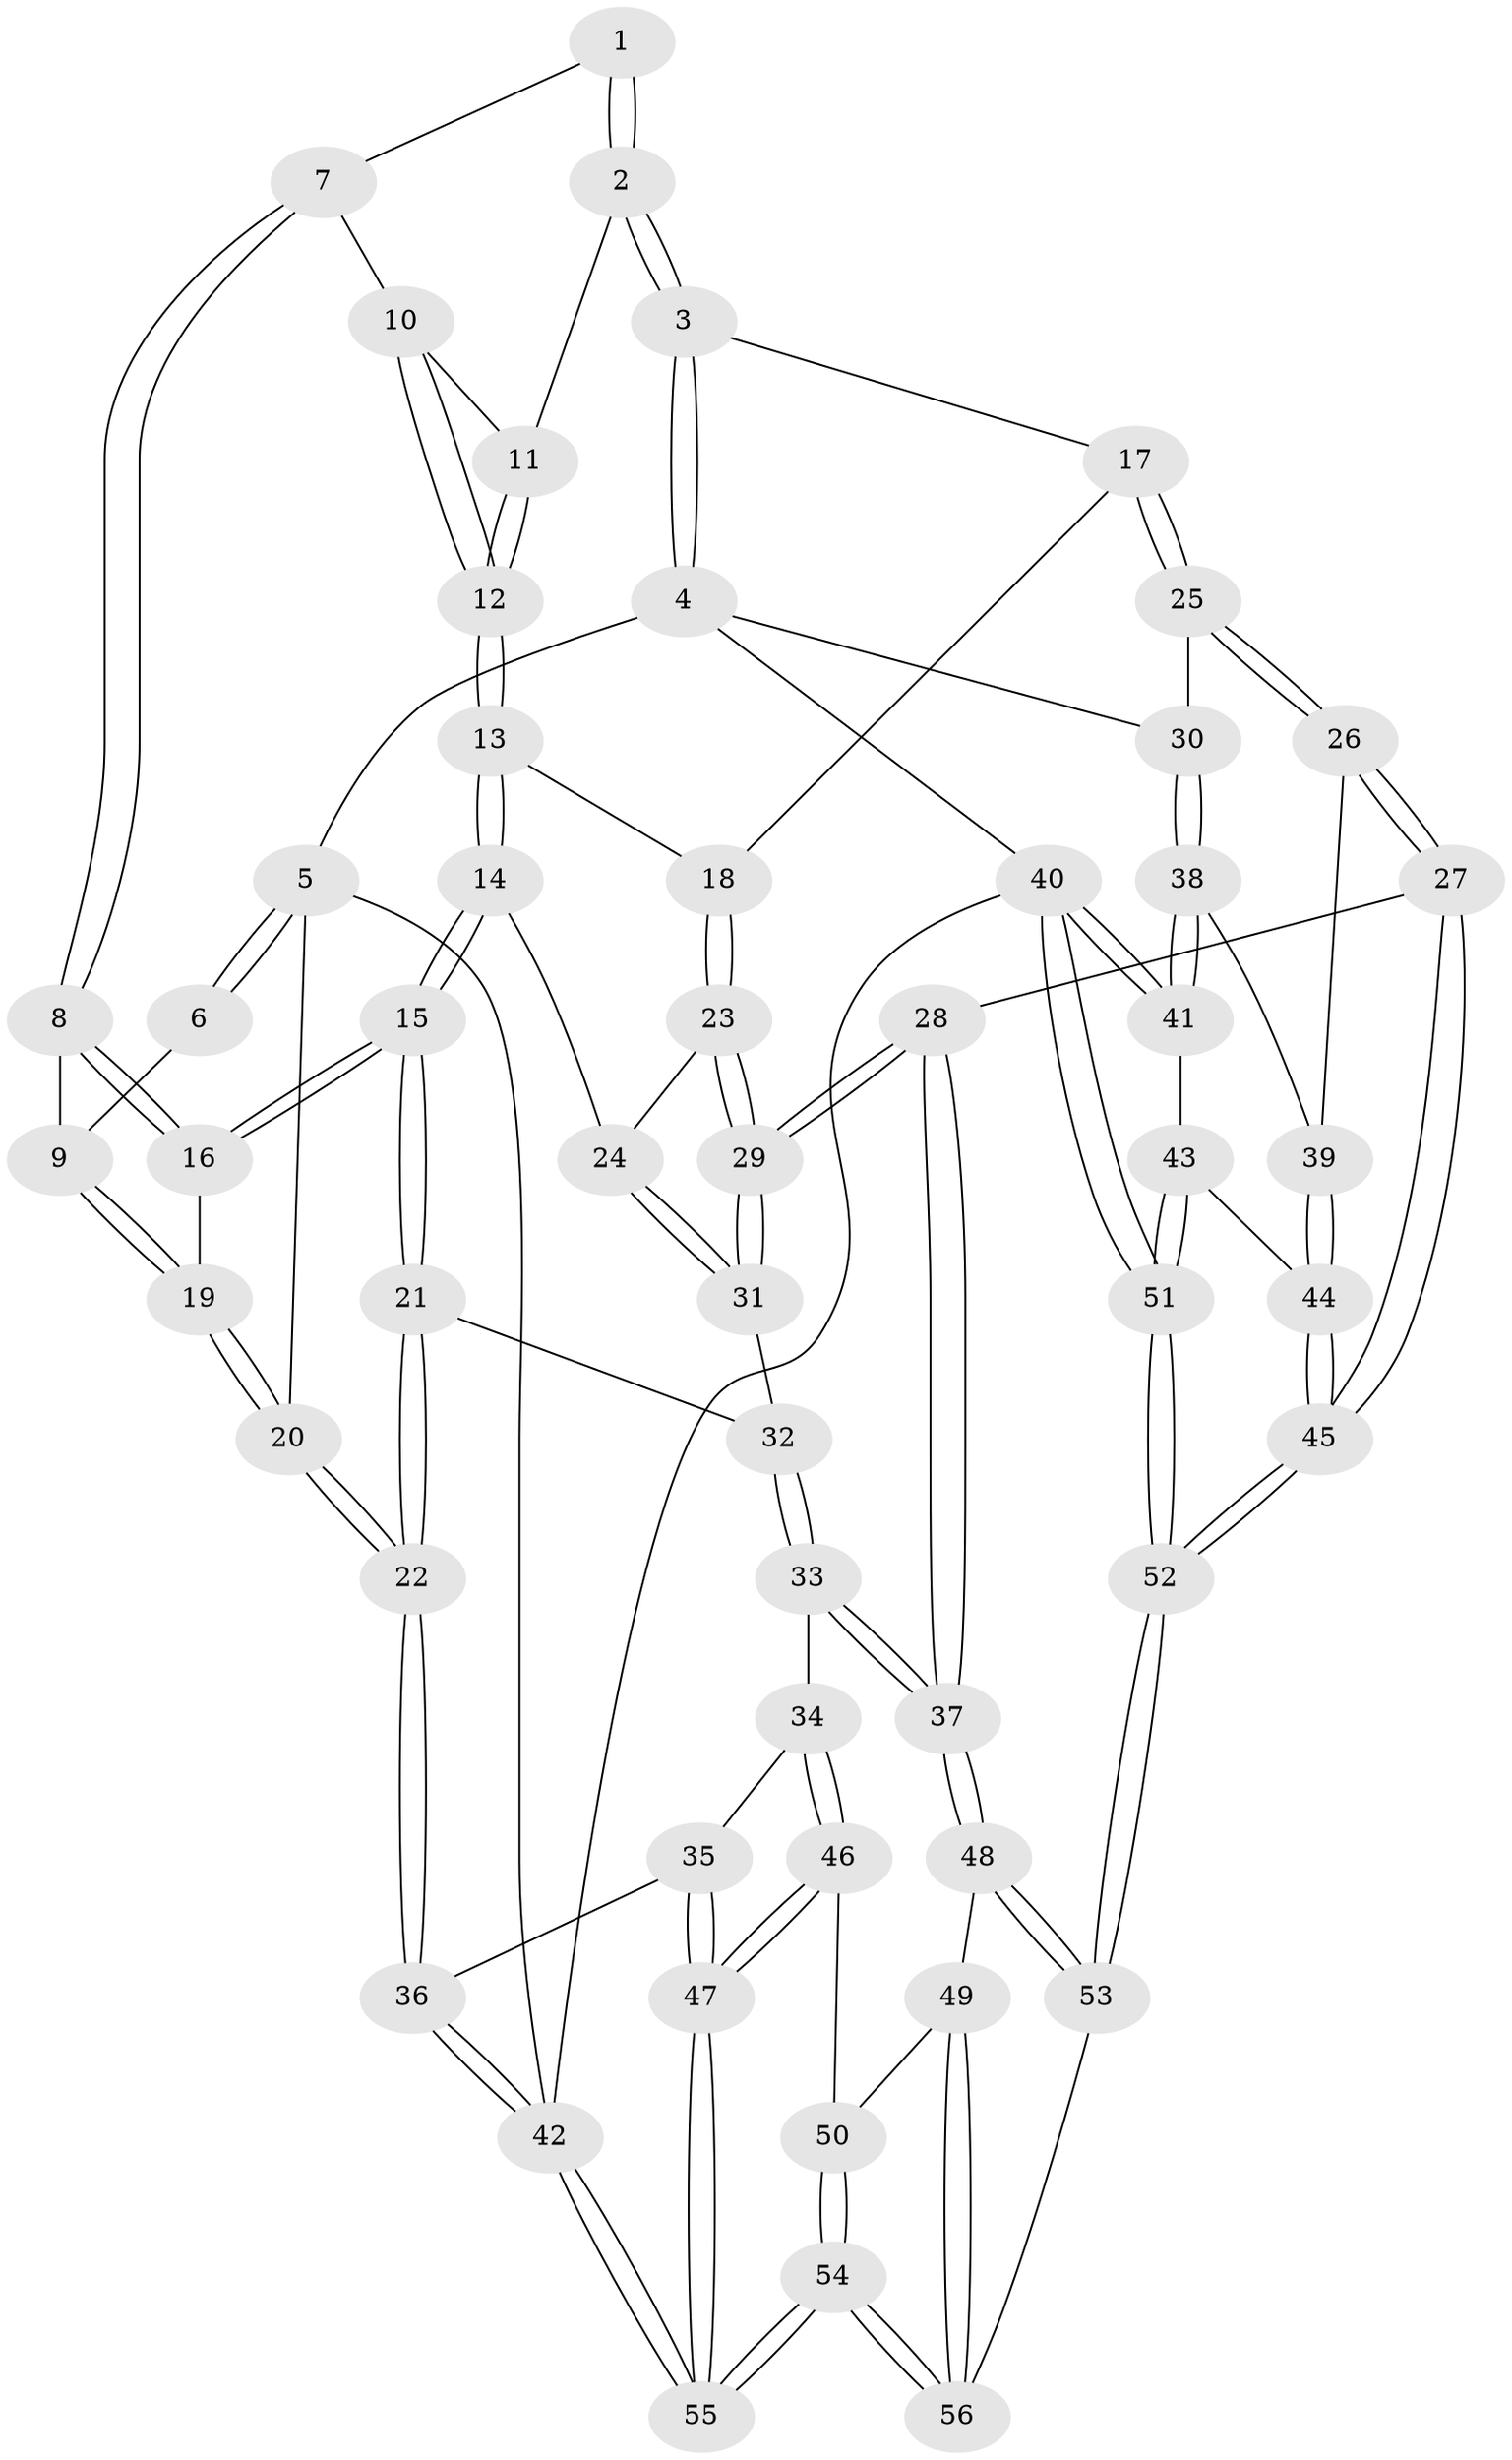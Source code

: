 // Generated by graph-tools (version 1.1) at 2025/51/03/09/25 03:51:06]
// undirected, 56 vertices, 137 edges
graph export_dot {
graph [start="1"]
  node [color=gray90,style=filled];
  1 [pos="+0.24749768190979843+0"];
  2 [pos="+0.704839209898621+0"];
  3 [pos="+0.7285870803108891+0"];
  4 [pos="+1+0"];
  5 [pos="+0+0"];
  6 [pos="+0+0"];
  7 [pos="+0.2756590174871023+0.04908964788657299"];
  8 [pos="+0.18885573812548181+0.2238541789004928"];
  9 [pos="+0.12652757743210732+0.1542181460995368"];
  10 [pos="+0.314165460569111+0.06599219048514808"];
  11 [pos="+0.479886452990374+0.06983223632474189"];
  12 [pos="+0.4234092694227136+0.20542308713297722"];
  13 [pos="+0.41540568975697856+0.2678107004319193"];
  14 [pos="+0.3186000216475119+0.3066326578171672"];
  15 [pos="+0.21599143761293577+0.33742811424021296"];
  16 [pos="+0.19306925602960048+0.25301497448620547"];
  17 [pos="+0.5789237802704541+0.3139609864768149"];
  18 [pos="+0.5619871108227947+0.3143020054109935"];
  19 [pos="+0+0.13353444224569497"];
  20 [pos="+0+0.11274029482658372"];
  21 [pos="+0.1808598140405017+0.4060931579870556"];
  22 [pos="+0+0.48814651178152646"];
  23 [pos="+0.47840366264510176+0.4588964180394743"];
  24 [pos="+0.45784007406108906+0.4502020160231732"];
  25 [pos="+0.7004608321019956+0.40004982320192933"];
  26 [pos="+0.6144388767868356+0.6296788847936214"];
  27 [pos="+0.5738800144392114+0.6774382217078243"];
  28 [pos="+0.48191760172614034+0.6832867131505881"];
  29 [pos="+0.47725437293220657+0.6767950464441823"];
  30 [pos="+1+0.32215206934687785"];
  31 [pos="+0.2167760484854933+0.45727318140206413"];
  32 [pos="+0.20950302505053062+0.4519420484208641"];
  33 [pos="+0.17341994753860213+0.7020941466379486"];
  34 [pos="+0.14967018373242924+0.7248899853787846"];
  35 [pos="+0.09335629085301242+0.7227677883561827"];
  36 [pos="+0+0.6109060833182334"];
  37 [pos="+0.4239261928275021+0.7581599722598679"];
  38 [pos="+1+0.49726939425055294"];
  39 [pos="+0.8775166817313149+0.6188899705558261"];
  40 [pos="+1+1"];
  41 [pos="+1+0.6760324281303443"];
  42 [pos="+0+1"];
  43 [pos="+0.8935384804838311+0.7942139011540165"];
  44 [pos="+0.8168968540241448+0.7746080272591608"];
  45 [pos="+0.705824267698958+0.8237563681830816"];
  46 [pos="+0.1621182719662374+0.7795296928543128"];
  47 [pos="+0.052161445185008065+0.8687964628470104"];
  48 [pos="+0.42291298583046977+0.76098110368748"];
  49 [pos="+0.35515736660382896+0.8396446581745756"];
  50 [pos="+0.19889219247640724+0.8458755704835911"];
  51 [pos="+1+1"];
  52 [pos="+0.757338819503968+1"];
  53 [pos="+0.6311798318543708+1"];
  54 [pos="+0+1"];
  55 [pos="+0+1"];
  56 [pos="+0.29017481769851156+1"];
  1 -- 2;
  1 -- 2;
  1 -- 7;
  2 -- 3;
  2 -- 3;
  2 -- 11;
  3 -- 4;
  3 -- 4;
  3 -- 17;
  4 -- 5;
  4 -- 30;
  4 -- 40;
  5 -- 6;
  5 -- 6;
  5 -- 20;
  5 -- 42;
  6 -- 9;
  7 -- 8;
  7 -- 8;
  7 -- 10;
  8 -- 9;
  8 -- 16;
  8 -- 16;
  9 -- 19;
  9 -- 19;
  10 -- 11;
  10 -- 12;
  10 -- 12;
  11 -- 12;
  11 -- 12;
  12 -- 13;
  12 -- 13;
  13 -- 14;
  13 -- 14;
  13 -- 18;
  14 -- 15;
  14 -- 15;
  14 -- 24;
  15 -- 16;
  15 -- 16;
  15 -- 21;
  15 -- 21;
  16 -- 19;
  17 -- 18;
  17 -- 25;
  17 -- 25;
  18 -- 23;
  18 -- 23;
  19 -- 20;
  19 -- 20;
  20 -- 22;
  20 -- 22;
  21 -- 22;
  21 -- 22;
  21 -- 32;
  22 -- 36;
  22 -- 36;
  23 -- 24;
  23 -- 29;
  23 -- 29;
  24 -- 31;
  24 -- 31;
  25 -- 26;
  25 -- 26;
  25 -- 30;
  26 -- 27;
  26 -- 27;
  26 -- 39;
  27 -- 28;
  27 -- 45;
  27 -- 45;
  28 -- 29;
  28 -- 29;
  28 -- 37;
  28 -- 37;
  29 -- 31;
  29 -- 31;
  30 -- 38;
  30 -- 38;
  31 -- 32;
  32 -- 33;
  32 -- 33;
  33 -- 34;
  33 -- 37;
  33 -- 37;
  34 -- 35;
  34 -- 46;
  34 -- 46;
  35 -- 36;
  35 -- 47;
  35 -- 47;
  36 -- 42;
  36 -- 42;
  37 -- 48;
  37 -- 48;
  38 -- 39;
  38 -- 41;
  38 -- 41;
  39 -- 44;
  39 -- 44;
  40 -- 41;
  40 -- 41;
  40 -- 51;
  40 -- 51;
  40 -- 42;
  41 -- 43;
  42 -- 55;
  42 -- 55;
  43 -- 44;
  43 -- 51;
  43 -- 51;
  44 -- 45;
  44 -- 45;
  45 -- 52;
  45 -- 52;
  46 -- 47;
  46 -- 47;
  46 -- 50;
  47 -- 55;
  47 -- 55;
  48 -- 49;
  48 -- 53;
  48 -- 53;
  49 -- 50;
  49 -- 56;
  49 -- 56;
  50 -- 54;
  50 -- 54;
  51 -- 52;
  51 -- 52;
  52 -- 53;
  52 -- 53;
  53 -- 56;
  54 -- 55;
  54 -- 55;
  54 -- 56;
  54 -- 56;
}
